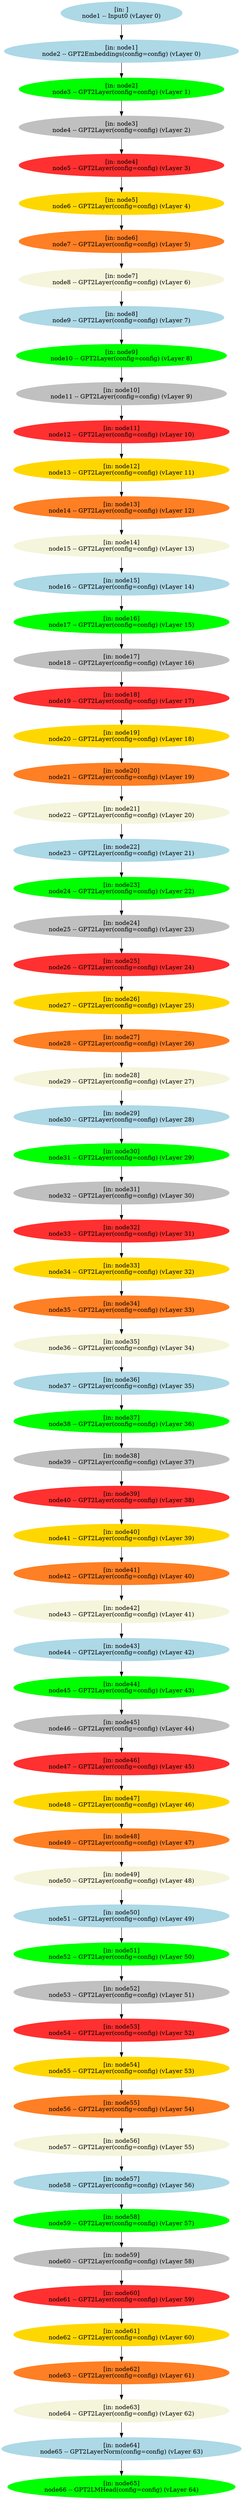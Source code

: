 digraph {
	node2 [label="[in: node1]
node2 -- GPT2Embeddings(config=config) (vLayer 0)" color=lightblue style=filled]
	node3 [label="[in: node2]
node3 -- GPT2Layer(config=config) (vLayer 1)" color=green style=filled]
	node4 [label="[in: node3]
node4 -- GPT2Layer(config=config) (vLayer 2)" color=grey style=filled]
	node5 [label="[in: node4]
node5 -- GPT2Layer(config=config) (vLayer 3)" color=firebrick1 style=filled]
	node6 [label="[in: node5]
node6 -- GPT2Layer(config=config) (vLayer 4)" color=gold style=filled]
	node7 [label="[in: node6]
node7 -- GPT2Layer(config=config) (vLayer 5)" color=chocolate1 style=filled]
	node8 [label="[in: node7]
node8 -- GPT2Layer(config=config) (vLayer 6)" color=beige style=filled]
	node9 [label="[in: node8]
node9 -- GPT2Layer(config=config) (vLayer 7)" color=lightblue style=filled]
	node10 [label="[in: node9]
node10 -- GPT2Layer(config=config) (vLayer 8)" color=green style=filled]
	node11 [label="[in: node10]
node11 -- GPT2Layer(config=config) (vLayer 9)" color=grey style=filled]
	node12 [label="[in: node11]
node12 -- GPT2Layer(config=config) (vLayer 10)" color=firebrick1 style=filled]
	node13 [label="[in: node12]
node13 -- GPT2Layer(config=config) (vLayer 11)" color=gold style=filled]
	node14 [label="[in: node13]
node14 -- GPT2Layer(config=config) (vLayer 12)" color=chocolate1 style=filled]
	node15 [label="[in: node14]
node15 -- GPT2Layer(config=config) (vLayer 13)" color=beige style=filled]
	node16 [label="[in: node15]
node16 -- GPT2Layer(config=config) (vLayer 14)" color=lightblue style=filled]
	node17 [label="[in: node16]
node17 -- GPT2Layer(config=config) (vLayer 15)" color=green style=filled]
	node18 [label="[in: node17]
node18 -- GPT2Layer(config=config) (vLayer 16)" color=grey style=filled]
	node19 [label="[in: node18]
node19 -- GPT2Layer(config=config) (vLayer 17)" color=firebrick1 style=filled]
	node20 [label="[in: node19]
node20 -- GPT2Layer(config=config) (vLayer 18)" color=gold style=filled]
	node21 [label="[in: node20]
node21 -- GPT2Layer(config=config) (vLayer 19)" color=chocolate1 style=filled]
	node22 [label="[in: node21]
node22 -- GPT2Layer(config=config) (vLayer 20)" color=beige style=filled]
	node23 [label="[in: node22]
node23 -- GPT2Layer(config=config) (vLayer 21)" color=lightblue style=filled]
	node24 [label="[in: node23]
node24 -- GPT2Layer(config=config) (vLayer 22)" color=green style=filled]
	node25 [label="[in: node24]
node25 -- GPT2Layer(config=config) (vLayer 23)" color=grey style=filled]
	node26 [label="[in: node25]
node26 -- GPT2Layer(config=config) (vLayer 24)" color=firebrick1 style=filled]
	node27 [label="[in: node26]
node27 -- GPT2Layer(config=config) (vLayer 25)" color=gold style=filled]
	node28 [label="[in: node27]
node28 -- GPT2Layer(config=config) (vLayer 26)" color=chocolate1 style=filled]
	node29 [label="[in: node28]
node29 -- GPT2Layer(config=config) (vLayer 27)" color=beige style=filled]
	node30 [label="[in: node29]
node30 -- GPT2Layer(config=config) (vLayer 28)" color=lightblue style=filled]
	node31 [label="[in: node30]
node31 -- GPT2Layer(config=config) (vLayer 29)" color=green style=filled]
	node32 [label="[in: node31]
node32 -- GPT2Layer(config=config) (vLayer 30)" color=grey style=filled]
	node33 [label="[in: node32]
node33 -- GPT2Layer(config=config) (vLayer 31)" color=firebrick1 style=filled]
	node34 [label="[in: node33]
node34 -- GPT2Layer(config=config) (vLayer 32)" color=gold style=filled]
	node35 [label="[in: node34]
node35 -- GPT2Layer(config=config) (vLayer 33)" color=chocolate1 style=filled]
	node36 [label="[in: node35]
node36 -- GPT2Layer(config=config) (vLayer 34)" color=beige style=filled]
	node37 [label="[in: node36]
node37 -- GPT2Layer(config=config) (vLayer 35)" color=lightblue style=filled]
	node38 [label="[in: node37]
node38 -- GPT2Layer(config=config) (vLayer 36)" color=green style=filled]
	node39 [label="[in: node38]
node39 -- GPT2Layer(config=config) (vLayer 37)" color=grey style=filled]
	node40 [label="[in: node39]
node40 -- GPT2Layer(config=config) (vLayer 38)" color=firebrick1 style=filled]
	node41 [label="[in: node40]
node41 -- GPT2Layer(config=config) (vLayer 39)" color=gold style=filled]
	node42 [label="[in: node41]
node42 -- GPT2Layer(config=config) (vLayer 40)" color=chocolate1 style=filled]
	node43 [label="[in: node42]
node43 -- GPT2Layer(config=config) (vLayer 41)" color=beige style=filled]
	node44 [label="[in: node43]
node44 -- GPT2Layer(config=config) (vLayer 42)" color=lightblue style=filled]
	node45 [label="[in: node44]
node45 -- GPT2Layer(config=config) (vLayer 43)" color=green style=filled]
	node46 [label="[in: node45]
node46 -- GPT2Layer(config=config) (vLayer 44)" color=grey style=filled]
	node47 [label="[in: node46]
node47 -- GPT2Layer(config=config) (vLayer 45)" color=firebrick1 style=filled]
	node48 [label="[in: node47]
node48 -- GPT2Layer(config=config) (vLayer 46)" color=gold style=filled]
	node49 [label="[in: node48]
node49 -- GPT2Layer(config=config) (vLayer 47)" color=chocolate1 style=filled]
	node50 [label="[in: node49]
node50 -- GPT2Layer(config=config) (vLayer 48)" color=beige style=filled]
	node51 [label="[in: node50]
node51 -- GPT2Layer(config=config) (vLayer 49)" color=lightblue style=filled]
	node52 [label="[in: node51]
node52 -- GPT2Layer(config=config) (vLayer 50)" color=green style=filled]
	node53 [label="[in: node52]
node53 -- GPT2Layer(config=config) (vLayer 51)" color=grey style=filled]
	node54 [label="[in: node53]
node54 -- GPT2Layer(config=config) (vLayer 52)" color=firebrick1 style=filled]
	node55 [label="[in: node54]
node55 -- GPT2Layer(config=config) (vLayer 53)" color=gold style=filled]
	node56 [label="[in: node55]
node56 -- GPT2Layer(config=config) (vLayer 54)" color=chocolate1 style=filled]
	node57 [label="[in: node56]
node57 -- GPT2Layer(config=config) (vLayer 55)" color=beige style=filled]
	node58 [label="[in: node57]
node58 -- GPT2Layer(config=config) (vLayer 56)" color=lightblue style=filled]
	node59 [label="[in: node58]
node59 -- GPT2Layer(config=config) (vLayer 57)" color=green style=filled]
	node60 [label="[in: node59]
node60 -- GPT2Layer(config=config) (vLayer 58)" color=grey style=filled]
	node61 [label="[in: node60]
node61 -- GPT2Layer(config=config) (vLayer 59)" color=firebrick1 style=filled]
	node62 [label="[in: node61]
node62 -- GPT2Layer(config=config) (vLayer 60)" color=gold style=filled]
	node63 [label="[in: node62]
node63 -- GPT2Layer(config=config) (vLayer 61)" color=chocolate1 style=filled]
	node64 [label="[in: node63]
node64 -- GPT2Layer(config=config) (vLayer 62)" color=beige style=filled]
	node65 [label="[in: node64]
node65 -- GPT2LayerNorm(config=config) (vLayer 63)" color=lightblue style=filled]
	node66 [label="[in: node65]
node66 -- GPT2LMHead(config=config) (vLayer 64)" color=green style=filled]
	node1 [label="[in: ]
node1 -- Input0 (vLayer 0)" color=lightblue style=filled]
	node1 -> node2
	node2 -> node3
	node3 -> node4
	node4 -> node5
	node5 -> node6
	node6 -> node7
	node7 -> node8
	node8 -> node9
	node9 -> node10
	node10 -> node11
	node11 -> node12
	node12 -> node13
	node13 -> node14
	node14 -> node15
	node15 -> node16
	node16 -> node17
	node17 -> node18
	node18 -> node19
	node19 -> node20
	node20 -> node21
	node21 -> node22
	node22 -> node23
	node23 -> node24
	node24 -> node25
	node25 -> node26
	node26 -> node27
	node27 -> node28
	node28 -> node29
	node29 -> node30
	node30 -> node31
	node31 -> node32
	node32 -> node33
	node33 -> node34
	node34 -> node35
	node35 -> node36
	node36 -> node37
	node37 -> node38
	node38 -> node39
	node39 -> node40
	node40 -> node41
	node41 -> node42
	node42 -> node43
	node43 -> node44
	node44 -> node45
	node45 -> node46
	node46 -> node47
	node47 -> node48
	node48 -> node49
	node49 -> node50
	node50 -> node51
	node51 -> node52
	node52 -> node53
	node53 -> node54
	node54 -> node55
	node55 -> node56
	node56 -> node57
	node57 -> node58
	node58 -> node59
	node59 -> node60
	node60 -> node61
	node61 -> node62
	node62 -> node63
	node63 -> node64
	node64 -> node65
	node65 -> node66
}
